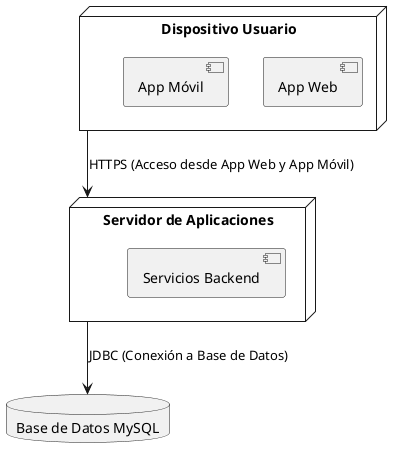 @startuml Diagrama_Despliegue

node "Dispositivo Usuario" as usuario {
    [App Web]
    [App Móvil]
}

node "Servidor de Aplicaciones" as servidor {
    [Servicios Backend]
}

database "Base de Datos MySQL" as baseDeDatos

usuario --> servidor : HTTPS (Acceso desde App Web y App Móvil)
servidor --> baseDeDatos : JDBC (Conexión a Base de Datos)

@enduml

